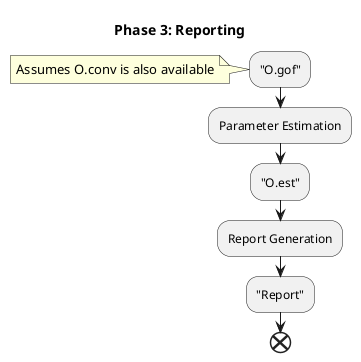 @startuml
title Phase 3: Reporting

' Input from Phase 2
:"O.gof";
note left
  Assumes O.conv is also available
end note

:Parameter Estimation;
:"O.est";

:Report Generation;
:"Report";

end
@enduml